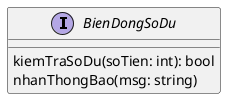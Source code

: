 @startuml
'https://plantuml.com/class-diagram
 interface BienDongSoDu{
 kiemTraSoDu(soTien: int): bool
 nhanThongBao(msg: string)
 }



@enduml